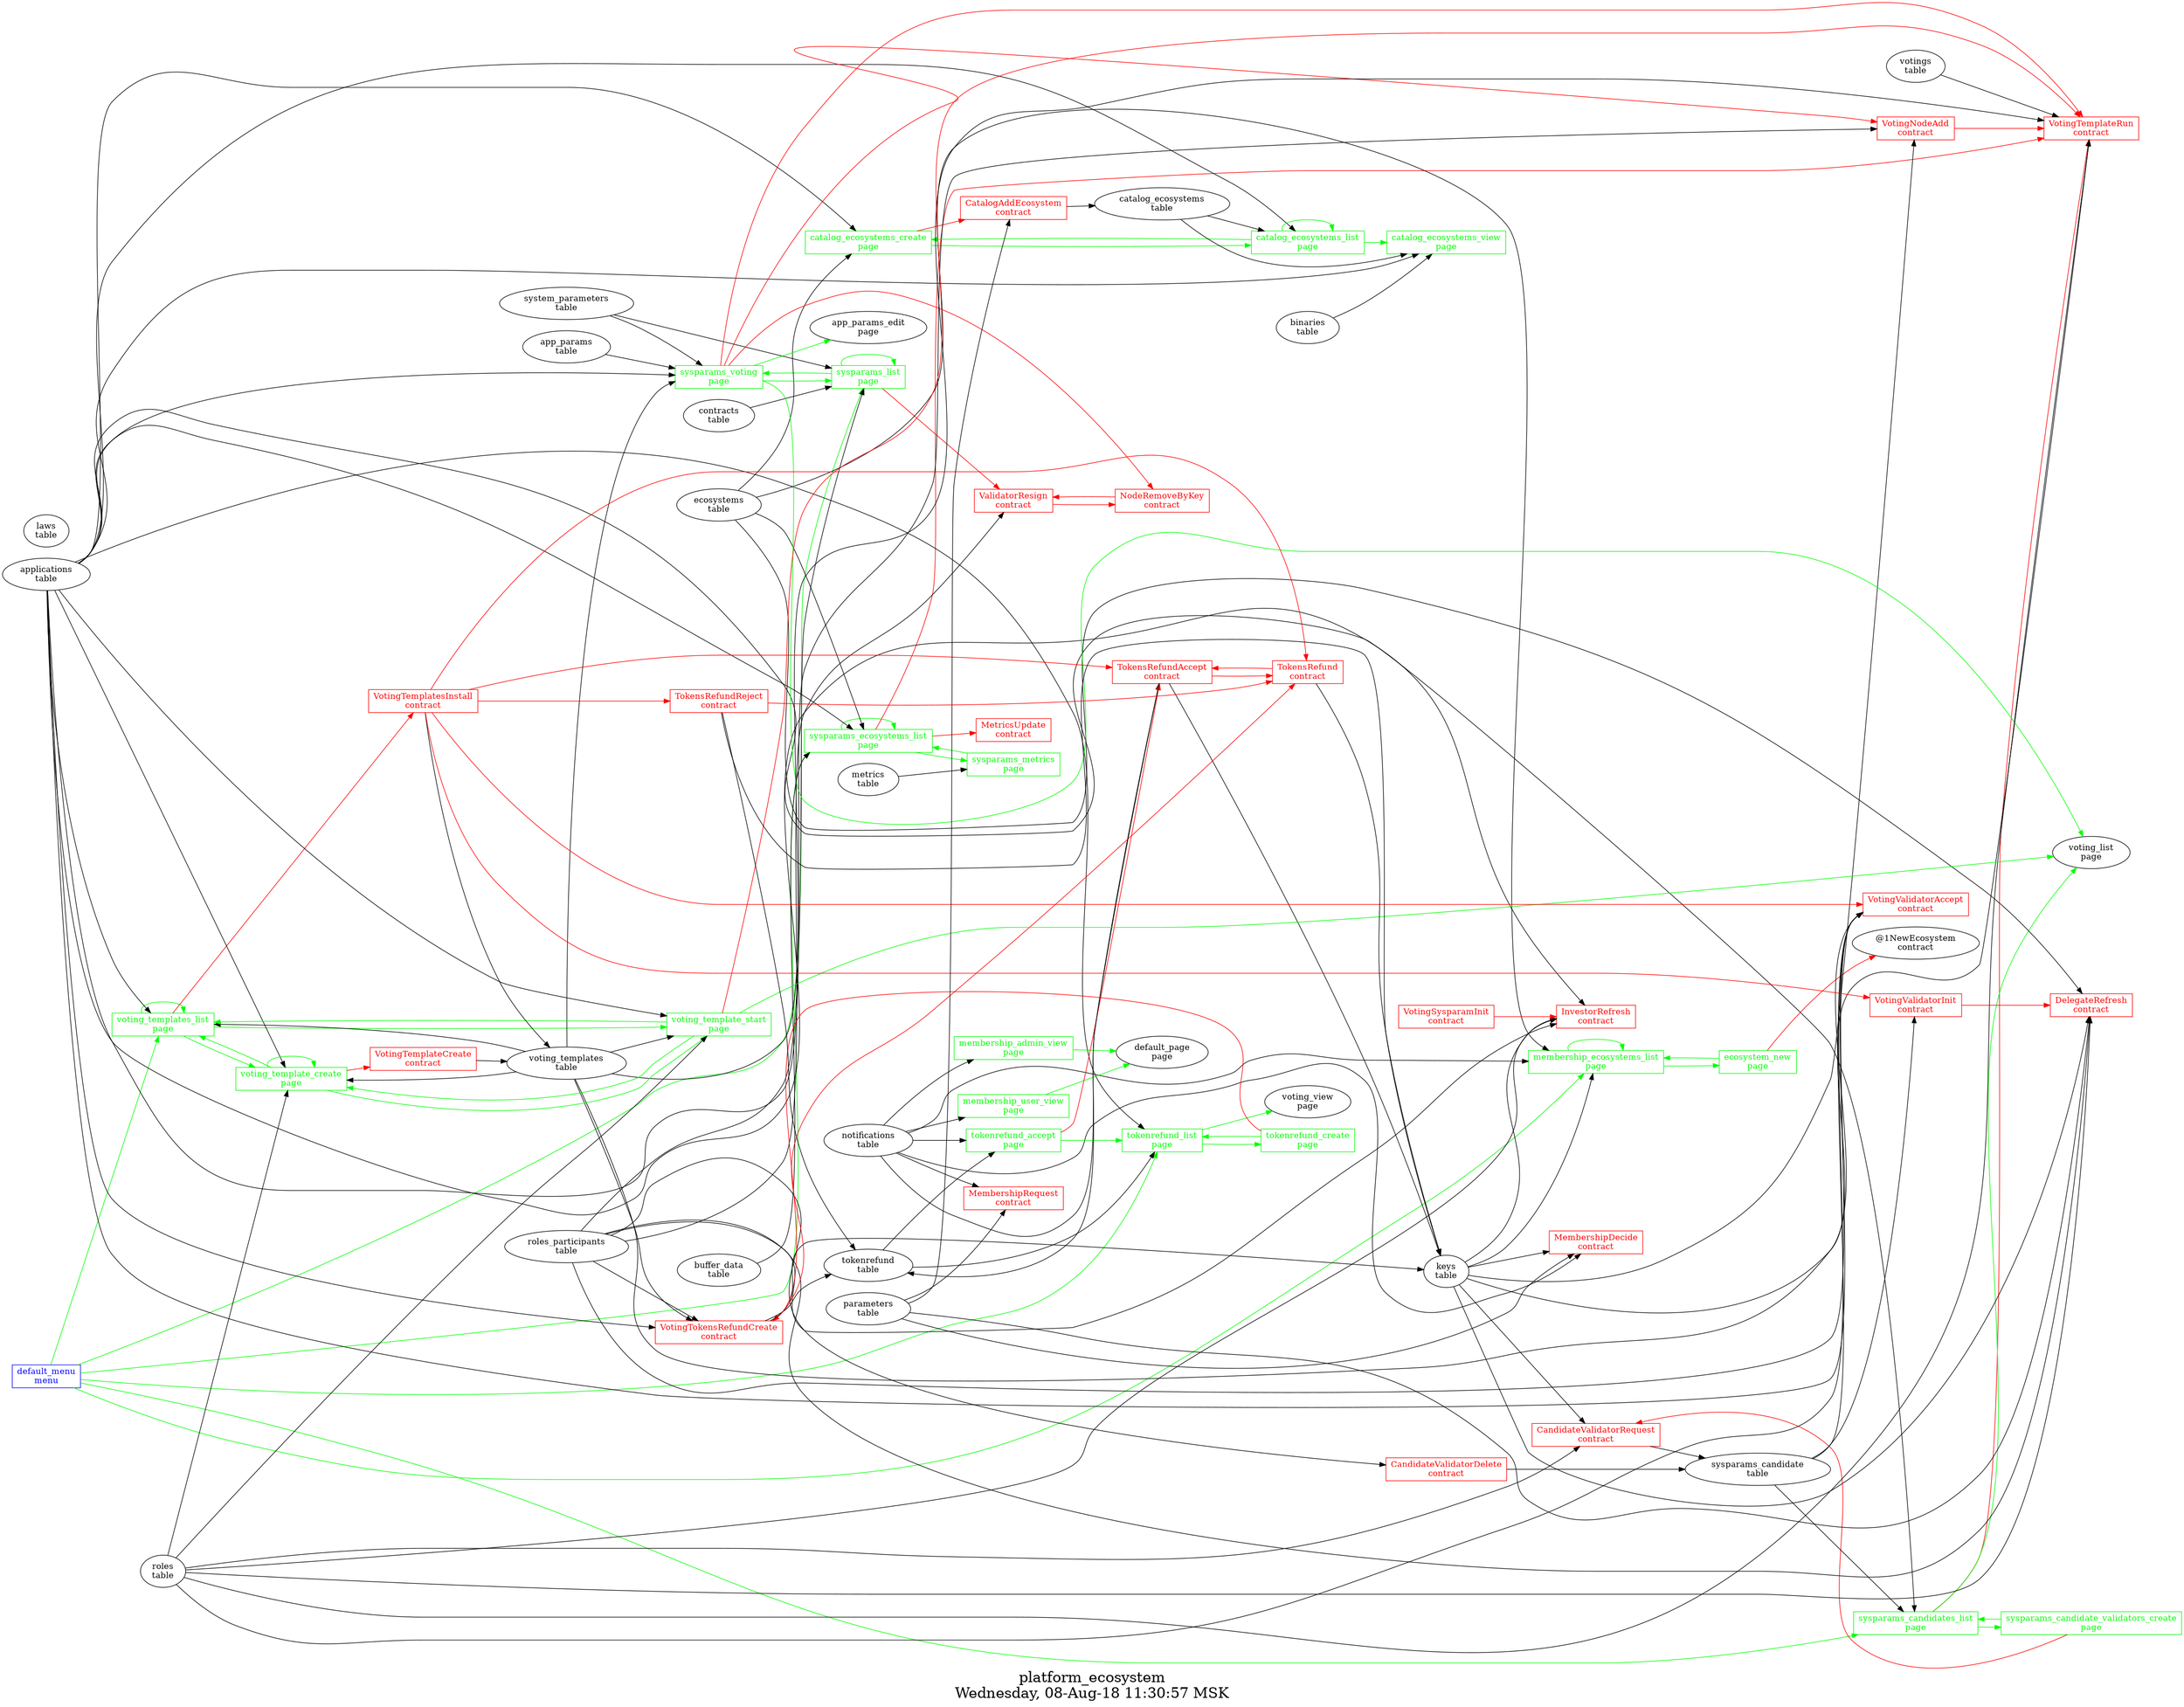 digraph G {
graph [
  fontsize="24";
  label="platform_ecosystem\nWednesday, 08-Aug-18 11:30:57 MSK";
  nojustify=true;
  ordering=out;
  rankdir=LR;
  size="30";
];
"default_menu\nmenu" -> "voting_templates_list\npage"  [ color=green ]
"default_menu\nmenu" -> "sysparams_list\npage"  [ color=green ]
"default_menu\nmenu" -> "sysparams_candidates_list\npage"  [ color=green ]
"default_menu\nmenu" -> "sysparams_ecosystems_list\npage"  [ color=green ]
"default_menu\nmenu" -> "tokenrefund_list\npage"  [ color=green ]
"default_menu\nmenu" -> "membership_ecosystems_list\npage"  [ color=green ]
"default_menu\nmenu" [color=blue, fontcolor=blue, group=menus, shape=record];
"catalog_ecosystems_create\npage" -> "CatalogAddEcosystem\ncontract"  [ color=red ]
"applications\ntable" -> "catalog_ecosystems_create\npage"
"ecosystems\ntable" -> "catalog_ecosystems_create\npage"
"catalog_ecosystems_create\npage" -> "catalog_ecosystems_list\npage"  [ color=green ]
"catalog_ecosystems_create\npage" [color=green, fontcolor=green, group=pages, shape=record];
"applications\ntable" -> "catalog_ecosystems_list\npage"
"catalog_ecosystems\ntable" -> "catalog_ecosystems_list\npage"
"catalog_ecosystems_list\npage" -> "catalog_ecosystems_create\npage"  [ color=green ]
"catalog_ecosystems_list\npage" -> "catalog_ecosystems_list\npage"  [ color=green ]
"catalog_ecosystems_list\npage" -> "catalog_ecosystems_view\npage"  [ color=green ]
"catalog_ecosystems_list\npage" [color=green, fontcolor=green, group=pages, shape=record];
"applications\ntable" -> "catalog_ecosystems_view\npage"
"catalog_ecosystems\ntable" -> "catalog_ecosystems_view\npage"
"binaries\ntable" -> "catalog_ecosystems_view\npage"
"catalog_ecosystems_view\npage" [color=green, fontcolor=green, group=pages, shape=record];
"ecosystem_new\npage" -> "@1NewEcosystem\ncontract"  [ color=red ]
"ecosystem_new\npage" -> "membership_ecosystems_list\npage"  [ color=green ]
"ecosystem_new\npage" [color=green, fontcolor=green, group=pages, shape=record];
"notifications\ntable" -> "membership_admin_view\npage"
"membership_admin_view\npage" -> "default_page\npage"  [ color=green ]
"membership_admin_view\npage" [color=green, fontcolor=green, group=pages, shape=record];
"ecosystems\ntable" -> "membership_ecosystems_list\npage"
"notifications\ntable" -> "membership_ecosystems_list\npage"
"keys\ntable" -> "membership_ecosystems_list\npage"
"membership_ecosystems_list\npage" -> "ecosystem_new\npage"  [ color=green ]
"membership_ecosystems_list\npage" -> "membership_ecosystems_list\npage"  [ color=green ]
"membership_ecosystems_list\npage" [color=green, fontcolor=green, group=pages, shape=record];
"notifications\ntable" -> "membership_user_view\npage"
"membership_user_view\npage" -> "default_page\npage"  [ color=green ]
"membership_user_view\npage" [color=green, fontcolor=green, group=pages, shape=record];
"sysparams_candidate_validators_create\npage" -> "CandidateValidatorRequest\ncontract"  [ color=red ]
"sysparams_candidate_validators_create\npage" -> "sysparams_candidates_list\npage"  [ color=green ]
"sysparams_candidate_validators_create\npage" [color=green, fontcolor=green, group=pages, shape=record];
"sysparams_candidates_list\npage" -> "VotingTemplateRun\ncontract"  [ color=red ]
"applications\ntable" -> "sysparams_candidates_list\npage"
"sysparams_candidate\ntable" -> "sysparams_candidates_list\npage"
"sysparams_candidates_list\npage" -> "voting_list\npage"  [ color=green ]
"sysparams_candidates_list\npage" -> "sysparams_candidate_validators_create\npage"  [ color=green ]
"sysparams_candidates_list\npage" [color=green, fontcolor=green, group=pages, shape=record];
"sysparams_ecosystems_list\npage" -> "VotingTemplateRun\ncontract"  [ color=red ]
"sysparams_ecosystems_list\npage" -> "MetricsUpdate\ncontract"  [ color=red ]
"applications\ntable" -> "sysparams_ecosystems_list\npage"
"buffer_data\ntable" -> "sysparams_ecosystems_list\npage"
"ecosystems\ntable" -> "sysparams_ecosystems_list\npage"
"sysparams_ecosystems_list\npage" -> "sysparams_ecosystems_list\npage"  [ color=green ]
"sysparams_ecosystems_list\npage" -> "sysparams_metrics\npage"  [ color=green ]
"sysparams_ecosystems_list\npage" [color=green, fontcolor=green, group=pages, shape=record];
"sysparams_list\npage" -> "ValidatorResign\ncontract"  [ color=red ]
"system_parameters\ntable" -> "sysparams_list\npage"
"contracts\ntable" -> "sysparams_list\npage"
"roles_participants\ntable" -> "sysparams_list\npage"
"sysparams_list\npage" -> "sysparams_voting\npage"  [ color=green ]
"sysparams_list\npage" -> "sysparams_list\npage"  [ color=green ]
"sysparams_list\npage" [color=green, fontcolor=green, group=pages, shape=record];
"metrics\ntable" -> "sysparams_metrics\npage"
"sysparams_metrics\npage" -> "sysparams_ecosystems_list\npage"  [ color=green ]
"sysparams_metrics\npage" [color=green, fontcolor=green, group=pages, shape=record];
"sysparams_voting\npage" -> "VotingTemplateRun\ncontract"  [ color=red ]
"sysparams_voting\npage" -> "VotingNodeAdd\ncontract"  [ color=red ]
"sysparams_voting\npage" -> "NodeRemoveByKey\ncontract"  [ color=red ]
"applications\ntable" -> "sysparams_voting\npage"
"system_parameters\ntable" -> "sysparams_voting\npage"
"voting_templates\ntable" -> "sysparams_voting\npage"
"app_params\ntable" -> "sysparams_voting\npage"
"sysparams_voting\npage" -> "sysparams_list\npage"  [ color=green ]
"sysparams_voting\npage" -> "voting_list\npage"  [ color=green ]
"sysparams_voting\npage" -> "app_params_edit\npage"  [ color=green ]
"sysparams_voting\npage" [color=green, fontcolor=green, group=pages, shape=record];
"tokenrefund_accept\npage" -> "TokensRefundAccept\ncontract"  [ color=red ]
"notifications\ntable" -> "tokenrefund_accept\npage"
"tokenrefund\ntable" -> "tokenrefund_accept\npage"
"tokenrefund_accept\npage" -> "tokenrefund_list\npage"  [ color=green ]
"tokenrefund_accept\npage" [color=green, fontcolor=green, group=pages, shape=record];
"tokenrefund_create\npage" -> "VotingTokensRefundCreate\ncontract"  [ color=red ]
"tokenrefund_create\npage" -> "tokenrefund_list\npage"  [ color=green ]
"tokenrefund_create\npage" [color=green, fontcolor=green, group=pages, shape=record];
"applications\ntable" -> "tokenrefund_list\npage"
"tokenrefund\ntable" -> "tokenrefund_list\npage"
"tokenrefund_list\npage" -> "voting_view\npage"  [ color=green ]
"tokenrefund_list\npage" -> "tokenrefund_create\npage"  [ color=green ]
"tokenrefund_list\npage" [color=green, fontcolor=green, group=pages, shape=record];
"voting_template_create\npage" -> "VotingTemplateCreate\ncontract"  [ color=red ]
"applications\ntable" -> "voting_template_create\npage"
"voting_templates\ntable" -> "voting_template_create\npage"
"roles\ntable" -> "voting_template_create\npage"
"voting_template_create\npage" -> "voting_template_create\npage"  [ color=green ]
"voting_template_create\npage" -> "voting_template_start\npage"  [ color=green ]
"voting_template_create\npage" -> "voting_templates_list\npage"  [ color=green ]
"voting_template_create\npage" [color=green, fontcolor=green, group=pages, shape=record];
"voting_template_start\npage" -> "VotingTemplateRun\ncontract"  [ color=red ]
"applications\ntable" -> "voting_template_start\npage"
"voting_templates\ntable" -> "voting_template_start\npage"
"roles\ntable" -> "voting_template_start\npage"
"voting_template_start\npage" -> "voting_templates_list\npage"  [ color=green ]
"voting_template_start\npage" -> "voting_template_create\npage"  [ color=green ]
"voting_template_start\npage" -> "voting_list\npage"  [ color=green ]
"voting_template_start\npage" [color=green, fontcolor=green, group=pages, shape=record];
"voting_templates_list\npage" -> "VotingTemplatesInstall\ncontract"  [ color=red ]
"applications\ntable" -> "voting_templates_list\npage"
"voting_templates\ntable" -> "voting_templates_list\npage"
"voting_templates_list\npage" -> "voting_template_start\npage"  [ color=green ]
"voting_templates_list\npage" -> "voting_template_create\npage"  [ color=green ]
"voting_templates_list\npage" -> "voting_templates_list\npage"  [ color=green ]
"voting_templates_list\npage" [color=green, fontcolor=green, group=pages, shape=record];
"CandidateValidatorDelete\ncontract" -> "sysparams_candidate\ntable"  [ color="" ]
"roles_participants\ntable" -> "CandidateValidatorDelete\ncontract"
"CandidateValidatorDelete\ncontract" [color=red, fontcolor=red, group=contracts, shape=record];
"CandidateValidatorRequest\ncontract" -> "sysparams_candidate\ntable"  [ color="" ]
"keys\ntable" -> "CandidateValidatorRequest\ncontract"
"roles\ntable" -> "CandidateValidatorRequest\ncontract"
"CandidateValidatorRequest\ncontract" [color=red, fontcolor=red, group=contracts, shape=record];
"CatalogAddEcosystem\ncontract" -> "catalog_ecosystems\ntable"  [ color="" ]
"parameters\ntable" -> "CatalogAddEcosystem\ncontract"
"CatalogAddEcosystem\ncontract" [color=red, fontcolor=red, group=contracts, shape=record];
"roles\ntable" -> "DelegateRefresh\ncontract"
"ecosystems\ntable" -> "DelegateRefresh\ncontract"
"parameters\ntable" -> "DelegateRefresh\ncontract"
"roles_participants\ntable" -> "DelegateRefresh\ncontract"
"keys\ntable" -> "DelegateRefresh\ncontract"
"DelegateRefresh\ncontract" [color=red, fontcolor=red, group=contracts, shape=record];
"roles\ntable" -> "InvestorRefresh\ncontract"
"applications\ntable" -> "InvestorRefresh\ncontract"
"keys\ntable" -> "InvestorRefresh\ncontract"
"roles_participants\ntable" -> "InvestorRefresh\ncontract"
"InvestorRefresh\ncontract" [color=red, fontcolor=red, group=contracts, shape=record];
"notifications\ntable" -> "MembershipDecide\ncontract"
"parameters\ntable" -> "MembershipDecide\ncontract"
"keys\ntable" -> "MembershipDecide\ncontract"
"MembershipDecide\ncontract" [color=red, fontcolor=red, group=contracts, shape=record];
"notifications\ntable" -> "MembershipRequest\ncontract"
"parameters\ntable" -> "MembershipRequest\ncontract"
"MembershipRequest\ncontract" [color=red, fontcolor=red, group=contracts, shape=record];
"MetricsUpdate\ncontract" [color=red, fontcolor=red, group=contracts, shape=record];
"NodeRemoveByKey\ncontract" -> "ValidatorResign\ncontract"  [ color=red ]
"NodeRemoveByKey\ncontract" [color=red, fontcolor=red, group=contracts, shape=record];
"TokensRefund\ncontract" -> "TokensRefundAccept\ncontract"  [ color=red ]
"TokensRefund\ncontract" -> "keys\ntable"  [ color="" ]
"TokensRefund\ncontract" [color=red, fontcolor=red, group=contracts, shape=record];
"TokensRefundAccept\ncontract" -> "TokensRefund\ncontract"  [ color=red ]
"TokensRefundAccept\ncontract" -> "keys\ntable"  [ color="" ]
"TokensRefundAccept\ncontract" -> "tokenrefund\ntable"  [ color="" ]
"notifications\ntable" -> "TokensRefundAccept\ncontract"
"TokensRefundAccept\ncontract" [color=red, fontcolor=red, group=contracts, shape=record];
"TokensRefundReject\ncontract" -> "TokensRefund\ncontract"  [ color=red ]
"TokensRefundReject\ncontract" -> "keys\ntable"  [ color="" ]
"TokensRefundReject\ncontract" -> "tokenrefund\ntable"  [ color="" ]
"TokensRefundReject\ncontract" [color=red, fontcolor=red, group=contracts, shape=record];
"ValidatorResign\ncontract" -> "NodeRemoveByKey\ncontract"  [ color=red ]
"roles_participants\ntable" -> "ValidatorResign\ncontract"
"ValidatorResign\ncontract" [color=red, fontcolor=red, group=contracts, shape=record];
"VotingNodeAdd\ncontract" -> "VotingTemplateRun\ncontract"  [ color=red ]
"keys\ntable" -> "VotingNodeAdd\ncontract"
"applications\ntable" -> "VotingNodeAdd\ncontract"
"VotingNodeAdd\ncontract" [color=red, fontcolor=red, group=contracts, shape=record];
"VotingSysparamInit\ncontract" -> "InvestorRefresh\ncontract"  [ color=red ]
"VotingSysparamInit\ncontract" [color=red, fontcolor=red, group=contracts, shape=record];
"VotingTemplateCreate\ncontract" -> "voting_templates\ntable"  [ color="" ]
"VotingTemplateCreate\ncontract" [color=red, fontcolor=red, group=contracts, shape=record];
"voting_templates\ntable" -> "VotingTemplateRun\ncontract"
"keys\ntable" -> "VotingTemplateRun\ncontract"
"roles\ntable" -> "VotingTemplateRun\ncontract"
"votings\ntable" -> "VotingTemplateRun\ncontract"
"VotingTemplateRun\ncontract" [color=red, fontcolor=red, group=contracts, shape=record];
"VotingTemplatesInstall\ncontract" -> "TokensRefund\ncontract"  [ color=red ]
"VotingTemplatesInstall\ncontract" -> "TokensRefundAccept\ncontract"  [ color=red ]
"VotingTemplatesInstall\ncontract" -> "TokensRefundReject\ncontract"  [ color=red ]
"VotingTemplatesInstall\ncontract" -> "VotingValidatorAccept\ncontract"  [ color=red ]
"VotingTemplatesInstall\ncontract" -> "VotingValidatorInit\ncontract"  [ color=red ]
"VotingTemplatesInstall\ncontract" -> "voting_templates\ntable"  [ color="" ]
"VotingTemplatesInstall\ncontract" [color=red, fontcolor=red, group=contracts, shape=record];
"VotingTokensRefundCreate\ncontract" -> "TokensRefund\ncontract"  [ color=red ]
"VotingTokensRefundCreate\ncontract" -> "keys\ntable"  [ color="" ]
"VotingTokensRefundCreate\ncontract" -> "tokenrefund\ntable"  [ color="" ]
"applications\ntable" -> "VotingTokensRefundCreate\ncontract"
"voting_templates\ntable" -> "VotingTokensRefundCreate\ncontract"
"roles_participants\ntable" -> "VotingTokensRefundCreate\ncontract"
"VotingTokensRefundCreate\ncontract" [color=red, fontcolor=red, group=contracts, shape=record];
"applications\ntable" -> "VotingValidatorAccept\ncontract"
"voting_templates\ntable" -> "VotingValidatorAccept\ncontract"
"sysparams_candidate\ntable" -> "VotingValidatorAccept\ncontract"
"roles_participants\ntable" -> "VotingValidatorAccept\ncontract"
"roles\ntable" -> "VotingValidatorAccept\ncontract"
"VotingValidatorAccept\ncontract" [color=red, fontcolor=red, group=contracts, shape=record];
"VotingValidatorInit\ncontract" -> "DelegateRefresh\ncontract"  [ color=red ]
"sysparams_candidate\ntable" -> "VotingValidatorInit\ncontract"
"VotingValidatorInit\ncontract" [color=red, fontcolor=red, group=contracts, shape=record];
"catalog_ecosystems\ntable" [color="", fontcolor="", group=tables, shape=""];
"laws\ntable" [color="", fontcolor="", group=tables, shape=""];
"sysparams_candidate\ntable" [color="", fontcolor="", group=tables, shape=""];
"tokenrefund\ntable" [color="", fontcolor="", group=tables, shape=""];
"voting_templates\ntable" [color="", fontcolor="", group=tables, shape=""];
}
